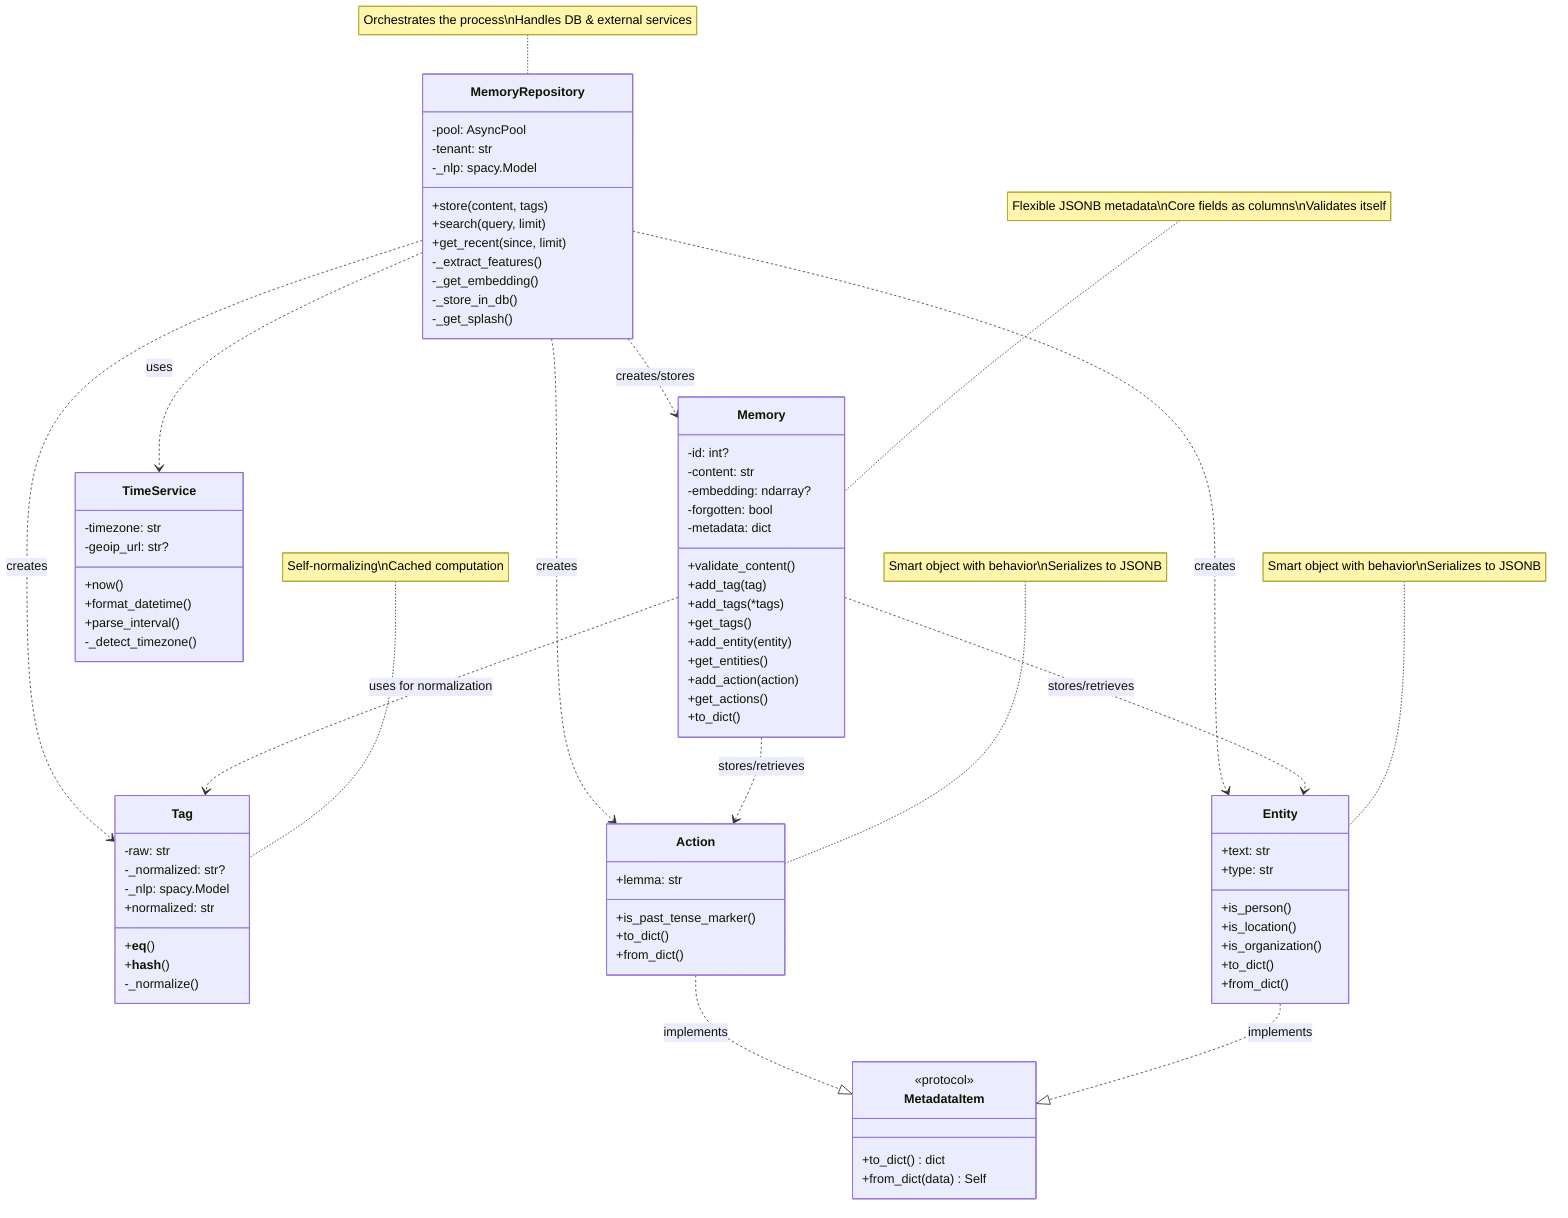 classDiagram
    %% Protocols
    class MetadataItem {
        <<protocol>>
        +to_dict() dict
        +from_dict(data) Self
    }

    %% Domain Objects (Core Business Logic)
    class Memory {
        -id: int?
        -content: str
        -embedding: ndarray?
        -forgotten: bool
        -metadata: dict
        +validate_content()
        +add_tag(tag)
        +add_tags(*tags)
        +get_tags()
        +add_entity(entity)
        +get_entities()
        +add_action(action)
        +get_actions()
        +to_dict()
    }

    class Tag {
        -raw: str
        -_normalized: str?
        -_nlp: spacy.Model
        +normalized: str
        +__eq__()
        +__hash__()
        -_normalize()
    }

    class Entity {
        +text: str
        +type: str
        +is_person()
        +is_location()
        +is_organization()
        +to_dict()
        +from_dict()
    }

    class Action {
        +lemma: str
        +is_past_tense_marker()
        +to_dict()
        +from_dict()
    }

    %% Repository (Orchestration)
    class MemoryRepository {
        -pool: AsyncPool
        -tenant: str
        -_nlp: spacy.Model
        +store(content, tags)
        +search(query, limit)
        +get_recent(since, limit)
        -_extract_features()
        -_get_embedding()
        -_store_in_db()
        -_get_splash()
    }

    %% Infrastructure Services
    class TimeService {
        -timezone: str
        -geoip_url: str?
        +now()
        +format_datetime()
        +parse_interval()
        -_detect_timezone()
    }

    %% Relationships
    Entity ..|> MetadataItem : implements
    Action ..|> MetadataItem : implements
    Memory ..> Tag : uses for normalization
    Memory ..> Entity : stores/retrieves
    Memory ..> Action : stores/retrieves
    MemoryRepository ..> Memory : creates/stores
    MemoryRepository ..> Tag : creates
    MemoryRepository ..> Entity : creates
    MemoryRepository ..> Action : creates
    MemoryRepository ..> TimeService : uses

    %% Notes
    note for Memory "Flexible JSONB metadata\nCore fields as columns\nValidates itself"
    note for Tag "Self-normalizing\nCached computation"
    note for Entity "Smart object with behavior\nSerializes to JSONB"
    note for Action "Smart object with behavior\nSerializes to JSONB"
    note for MemoryRepository "Orchestrates the process\nHandles DB & external services"